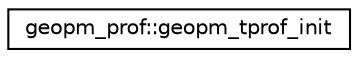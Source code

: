 digraph "Graphical Class Hierarchy"
{
 // LATEX_PDF_SIZE
  edge [fontname="Helvetica",fontsize="10",labelfontname="Helvetica",labelfontsize="10"];
  node [fontname="Helvetica",fontsize="10",shape=record];
  rankdir="LR";
  Node0 [label="geopm_prof::geopm_tprof_init",height=0.2,width=0.4,color="black", fillcolor="white", style="filled",URL="$interfacegeopm__prof_1_1geopm__tprof__init.html",tooltip="Fortran interface to geopm_tprof_init  C function."];
}
